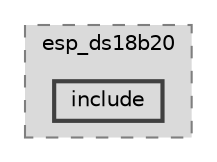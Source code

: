 digraph "components/peripherals/owb/esp_ds18b20/include"
{
 // LATEX_PDF_SIZE
  bgcolor="transparent";
  edge [fontname=Helvetica,fontsize=10,labelfontname=Helvetica,labelfontsize=10];
  node [fontname=Helvetica,fontsize=10,shape=box,height=0.2,width=0.4];
  compound=true
  subgraph clusterdir_e7306013d7d0831bc5e5431cce9c1d12 {
    graph [ bgcolor="#dadada", pencolor="grey50", label="esp_ds18b20", fontname=Helvetica,fontsize=10 style="filled,dashed", URL="dir_e7306013d7d0831bc5e5431cce9c1d12.html",tooltip=""]
  dir_5519b8894b353a00aa76daf52d5e4690 [label="include", fillcolor="#dadada", color="grey25", style="filled,bold", URL="dir_5519b8894b353a00aa76daf52d5e4690.html",tooltip=""];
  }
}
